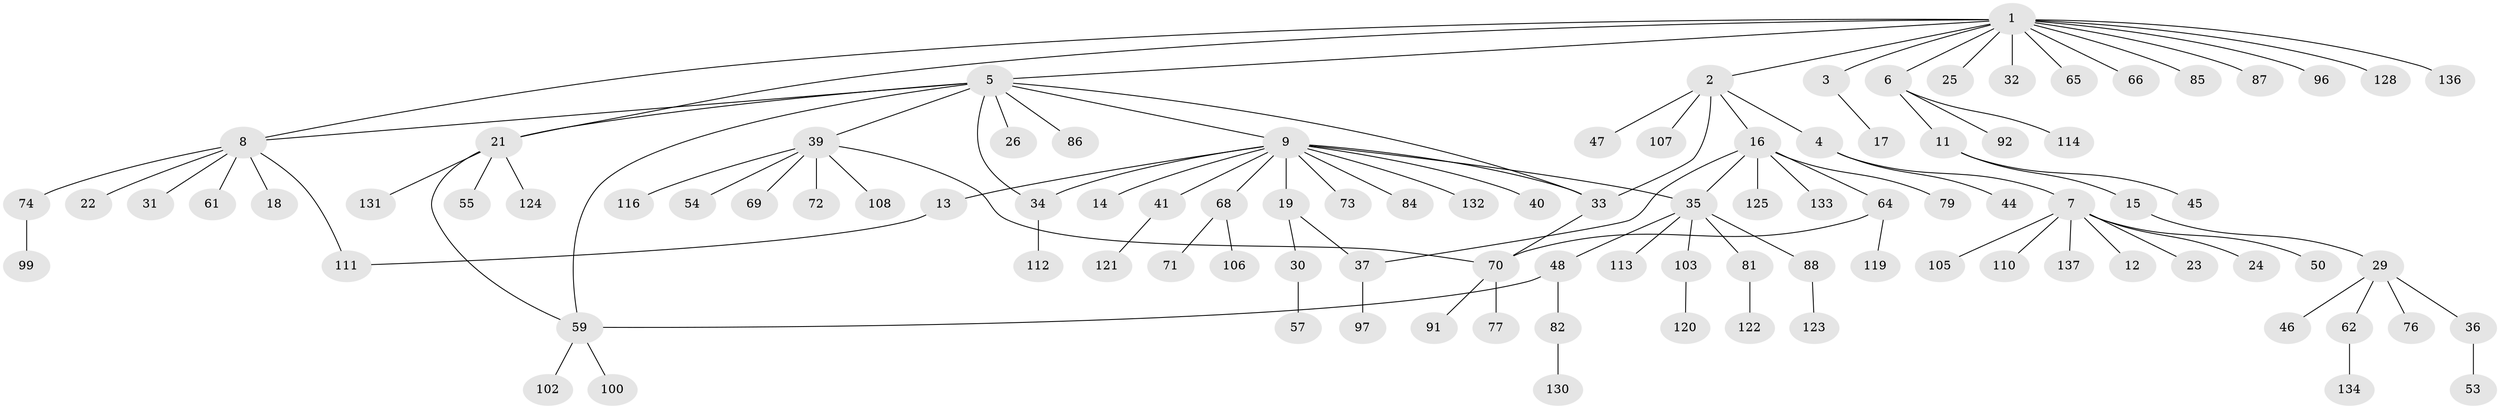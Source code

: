 // Generated by graph-tools (version 1.1) at 2025/51/02/27/25 19:51:55]
// undirected, 102 vertices, 113 edges
graph export_dot {
graph [start="1"]
  node [color=gray90,style=filled];
  1 [super="+38"];
  2 [super="+83"];
  3;
  4 [super="+42"];
  5 [super="+104"];
  6 [super="+126"];
  7 [super="+20"];
  8 [super="+52"];
  9 [super="+10"];
  11 [super="+127"];
  12;
  13 [super="+98"];
  14;
  15;
  16 [super="+27"];
  17;
  18;
  19 [super="+95"];
  21 [super="+43"];
  22;
  23 [super="+28"];
  24 [super="+129"];
  25;
  26;
  29 [super="+56"];
  30 [super="+51"];
  31;
  32;
  33 [super="+93"];
  34 [super="+60"];
  35 [super="+89"];
  36 [super="+117"];
  37 [super="+67"];
  39 [super="+63"];
  40;
  41;
  44 [super="+101"];
  45 [super="+58"];
  46;
  47;
  48 [super="+49"];
  50;
  53;
  54;
  55;
  57;
  59 [super="+75"];
  61;
  62;
  64;
  65;
  66;
  68 [super="+94"];
  69;
  70 [super="+78"];
  71 [super="+109"];
  72;
  73;
  74;
  76;
  77 [super="+80"];
  79;
  81;
  82 [super="+115"];
  84;
  85;
  86;
  87;
  88 [super="+90"];
  91;
  92;
  96;
  97;
  99;
  100;
  102;
  103;
  105;
  106;
  107;
  108;
  110;
  111 [super="+118"];
  112;
  113;
  114;
  116;
  119;
  120;
  121;
  122;
  123;
  124 [super="+135"];
  125;
  128;
  130;
  131;
  132;
  133;
  134;
  136;
  137;
  1 -- 2;
  1 -- 3;
  1 -- 5;
  1 -- 6;
  1 -- 8;
  1 -- 21;
  1 -- 25;
  1 -- 32;
  1 -- 65;
  1 -- 66;
  1 -- 85;
  1 -- 87;
  1 -- 96;
  1 -- 128;
  1 -- 136;
  2 -- 4;
  2 -- 16;
  2 -- 33 [weight=2];
  2 -- 47;
  2 -- 107;
  3 -- 17;
  4 -- 7;
  4 -- 44;
  5 -- 8;
  5 -- 9;
  5 -- 26;
  5 -- 33;
  5 -- 34;
  5 -- 39;
  5 -- 59;
  5 -- 86;
  5 -- 21;
  6 -- 11;
  6 -- 92;
  6 -- 114;
  7 -- 12;
  7 -- 23;
  7 -- 24;
  7 -- 110;
  7 -- 105;
  7 -- 50;
  7 -- 137;
  8 -- 18;
  8 -- 22;
  8 -- 31;
  8 -- 61;
  8 -- 74;
  8 -- 111;
  9 -- 13;
  9 -- 19;
  9 -- 33;
  9 -- 40;
  9 -- 84;
  9 -- 34;
  9 -- 35;
  9 -- 68;
  9 -- 132;
  9 -- 41;
  9 -- 73;
  9 -- 14;
  11 -- 15;
  11 -- 45;
  13 -- 111;
  15 -- 29;
  16 -- 35;
  16 -- 37;
  16 -- 125;
  16 -- 133;
  16 -- 64;
  16 -- 79;
  19 -- 30;
  19 -- 37;
  21 -- 55;
  21 -- 59;
  21 -- 124;
  21 -- 131;
  29 -- 36;
  29 -- 46;
  29 -- 62;
  29 -- 76;
  30 -- 57;
  33 -- 70;
  34 -- 112;
  35 -- 48;
  35 -- 81;
  35 -- 88;
  35 -- 103;
  35 -- 113;
  36 -- 53;
  37 -- 97;
  39 -- 54;
  39 -- 69;
  39 -- 70;
  39 -- 72;
  39 -- 116;
  39 -- 108;
  41 -- 121;
  48 -- 82;
  48 -- 59;
  59 -- 102;
  59 -- 100;
  62 -- 134;
  64 -- 70;
  64 -- 119;
  68 -- 71;
  68 -- 106;
  70 -- 77;
  70 -- 91;
  74 -- 99;
  81 -- 122;
  82 -- 130;
  88 -- 123;
  103 -- 120;
}
